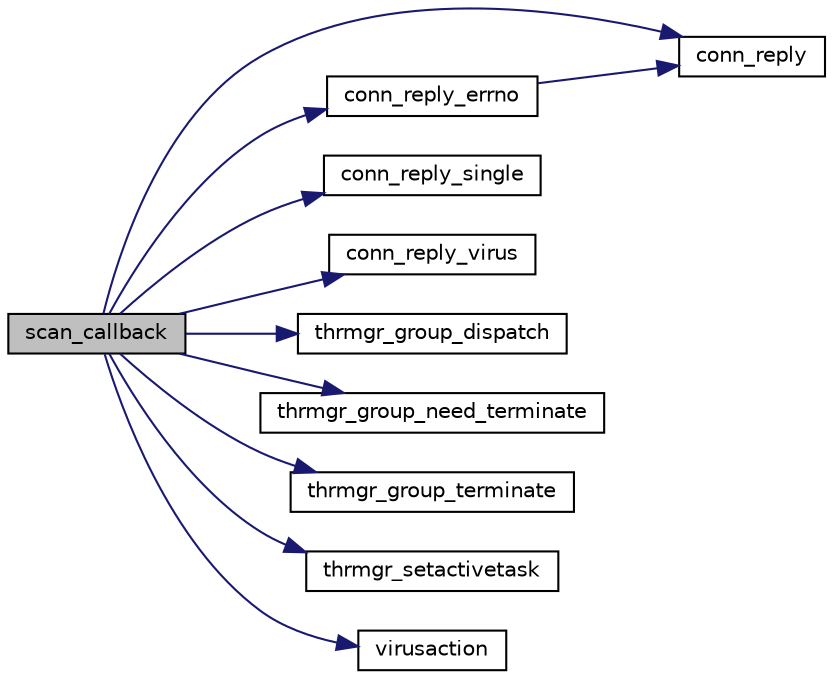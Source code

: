 digraph "scan_callback"
{
 // LATEX_PDF_SIZE
  edge [fontname="Helvetica",fontsize="10",labelfontname="Helvetica",labelfontsize="10"];
  node [fontname="Helvetica",fontsize="10",shape=record];
  rankdir="LR";
  Node1 [label="scan_callback",height=0.2,width=0.4,color="black", fillcolor="grey75", style="filled", fontcolor="black",tooltip=" "];
  Node1 -> Node2 [color="midnightblue",fontsize="10",style="solid",fontname="Helvetica"];
  Node2 [label="conn_reply",height=0.2,width=0.4,color="black", fillcolor="white", style="filled",URL="$session_8c.html#a7063d83241832910ded91c755fe486fb",tooltip=" "];
  Node1 -> Node3 [color="midnightblue",fontsize="10",style="solid",fontname="Helvetica"];
  Node3 [label="conn_reply_errno",height=0.2,width=0.4,color="black", fillcolor="white", style="filled",URL="$session_8c.html#a6d9384a87350f7fc29bc122520ce24f6",tooltip=" "];
  Node3 -> Node2 [color="midnightblue",fontsize="10",style="solid",fontname="Helvetica"];
  Node1 -> Node4 [color="midnightblue",fontsize="10",style="solid",fontname="Helvetica"];
  Node4 [label="conn_reply_single",height=0.2,width=0.4,color="black", fillcolor="white", style="filled",URL="$session_8c.html#a8aaffeabd1c4c6a7eb8188a733fc1a42",tooltip=" "];
  Node1 -> Node5 [color="midnightblue",fontsize="10",style="solid",fontname="Helvetica"];
  Node5 [label="conn_reply_virus",height=0.2,width=0.4,color="black", fillcolor="white", style="filled",URL="$session_8c.html#ab29acfc241515f8a95759f18f6e8dfed",tooltip=" "];
  Node1 -> Node6 [color="midnightblue",fontsize="10",style="solid",fontname="Helvetica"];
  Node6 [label="thrmgr_group_dispatch",height=0.2,width=0.4,color="black", fillcolor="white", style="filled",URL="$thrmgr_8c.html#a92d7e59df6ede0fbf38bffde3765806d",tooltip=" "];
  Node1 -> Node7 [color="midnightblue",fontsize="10",style="solid",fontname="Helvetica"];
  Node7 [label="thrmgr_group_need_terminate",height=0.2,width=0.4,color="black", fillcolor="white", style="filled",URL="$thrmgr_8c.html#a96e2372d8c712cf7292550feda98897a",tooltip=" "];
  Node1 -> Node8 [color="midnightblue",fontsize="10",style="solid",fontname="Helvetica"];
  Node8 [label="thrmgr_group_terminate",height=0.2,width=0.4,color="black", fillcolor="white", style="filled",URL="$thrmgr_8c.html#aab2e1e365fc9db28460219e487f98627",tooltip=" "];
  Node1 -> Node9 [color="midnightblue",fontsize="10",style="solid",fontname="Helvetica"];
  Node9 [label="thrmgr_setactivetask",height=0.2,width=0.4,color="black", fillcolor="white", style="filled",URL="$thrmgr_8c.html#a8d615aaf90bbd1b559ad507494663815",tooltip=" "];
  Node1 -> Node10 [color="midnightblue",fontsize="10",style="solid",fontname="Helvetica"];
  Node10 [label="virusaction",height=0.2,width=0.4,color="black", fillcolor="white", style="filled",URL="$clamd__others_8c.html#ac1c32a5ca182054ca11e57ca608ebf0d",tooltip=" "];
}
